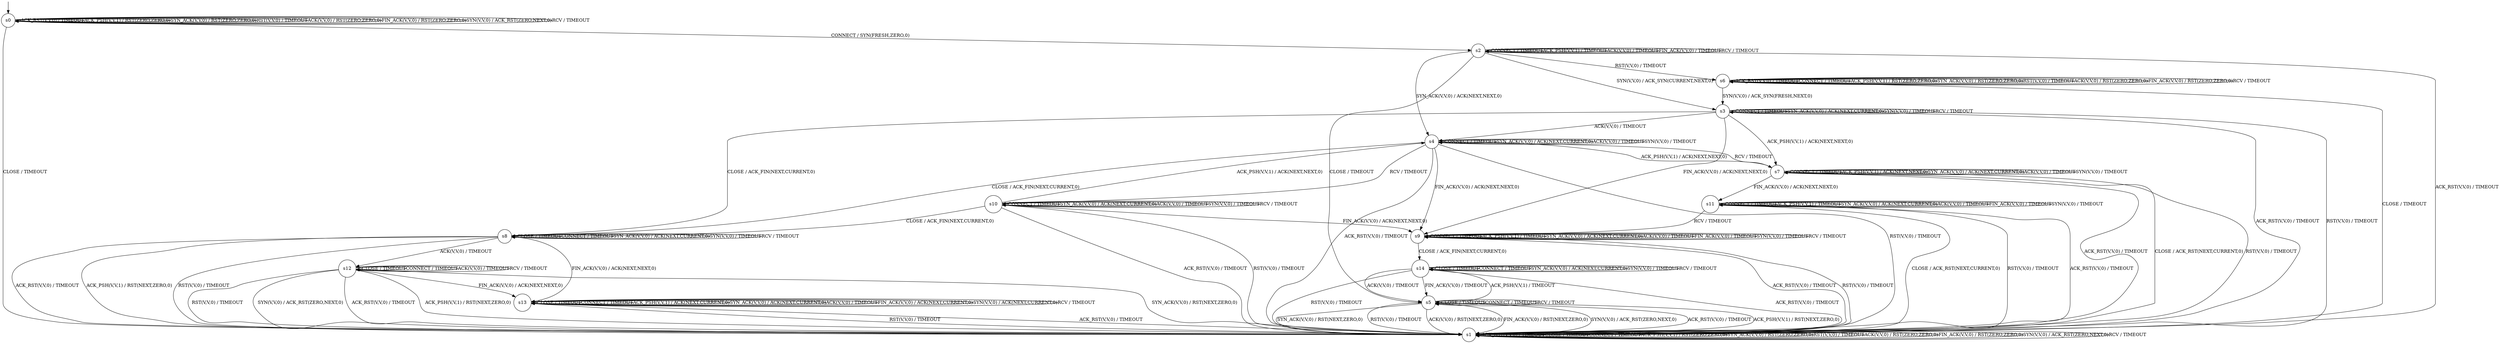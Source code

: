 digraph G {
label=""
s0 [shape="circle" label="s0"];
	s1 [shape="circle" label="s1"];
	s2 [shape="circle" label="s2"];
	s3 [shape="circle" label="s3"];
	s4 [shape="circle" label="s4"];
	s5 [shape="circle" label="s5"];
	s6 [shape="circle" label="s6"];
	s7 [shape="circle" label="s7"];
	s8 [shape="circle" label="s8"];
	s9 [shape="circle" label="s9"];
	s10 [shape="circle" label="s10"];
	s11 [shape="circle" label="s11"];
	s12 [shape="circle" label="s12"];
	s13 [shape="circle" label="s13"];
	s14 [shape="circle" label="s14"];
s0 [label="s0"];
s0 -> s0[label="ACK_RST(V,V,0) / TIMEOUT"]
s0 -> s1[label="CLOSE / TIMEOUT"]
s0 -> s2[label="CONNECT / SYN(FRESH,ZERO,0)"]
s0 -> s0[label="ACK_PSH(V,V,1) / RST(ZERO,ZERO,0)"]
s0 -> s0[label="SYN_ACK(V,V,0) / RST(ZERO,ZERO,0)"]
s0 -> s0[label="RST(V,V,0) / TIMEOUT"]
s0 -> s0[label="ACK(V,V,0) / RST(ZERO,ZERO,0)"]
s0 -> s0[label="FIN_ACK(V,V,0) / RST(ZERO,ZERO,0)"]
s0 -> s0[label="SYN(V,V,0) / ACK_RST(ZERO,NEXT,0)"]
s0 -> s0[label="RCV / TIMEOUT"]
s1 [label="s1"];
s1 -> s1[label="ACK_RST(V,V,0) / TIMEOUT"]
s1 -> s1[label="CLOSE / TIMEOUT"]
s1 -> s1[label="CONNECT / TIMEOUT"]
s1 -> s1[label="ACK_PSH(V,V,1) / RST(ZERO,ZERO,0)"]
s1 -> s1[label="SYN_ACK(V,V,0) / RST(ZERO,ZERO,0)"]
s1 -> s1[label="RST(V,V,0) / TIMEOUT"]
s1 -> s1[label="ACK(V,V,0) / RST(ZERO,ZERO,0)"]
s1 -> s1[label="FIN_ACK(V,V,0) / RST(ZERO,ZERO,0)"]
s1 -> s1[label="SYN(V,V,0) / ACK_RST(ZERO,NEXT,0)"]
s1 -> s1[label="RCV / TIMEOUT"]
s2 [label="s2"];
s2 -> s1[label="ACK_RST(V,V,0) / TIMEOUT"]
s2 -> s5[label="CLOSE / TIMEOUT"]
s2 -> s2[label="CONNECT / TIMEOUT"]
s2 -> s2[label="ACK_PSH(V,V,1) / TIMEOUT"]
s2 -> s4[label="SYN_ACK(V,V,0) / ACK(NEXT,NEXT,0)"]
s2 -> s6[label="RST(V,V,0) / TIMEOUT"]
s2 -> s2[label="ACK(V,V,0) / TIMEOUT"]
s2 -> s2[label="FIN_ACK(V,V,0) / TIMEOUT"]
s2 -> s3[label="SYN(V,V,0) / ACK_SYN(CURRENT,NEXT,0)"]
s2 -> s2[label="RCV / TIMEOUT"]
s3 [label="s3"];
s3 -> s1[label="ACK_RST(V,V,0) / TIMEOUT"]
s3 -> s8[label="CLOSE / ACK_FIN(NEXT,CURRENT,0)"]
s3 -> s3[label="CONNECT / TIMEOUT"]
s3 -> s7[label="ACK_PSH(V,V,1) / ACK(NEXT,NEXT,0)"]
s3 -> s3[label="SYN_ACK(V,V,0) / ACK(NEXT,CURRENT,0)"]
s3 -> s1[label="RST(V,V,0) / TIMEOUT"]
s3 -> s4[label="ACK(V,V,0) / TIMEOUT"]
s3 -> s9[label="FIN_ACK(V,V,0) / ACK(NEXT,NEXT,0)"]
s3 -> s3[label="SYN(V,V,0) / TIMEOUT"]
s3 -> s3[label="RCV / TIMEOUT"]
s4 [label="s4"];
s4 -> s1[label="ACK_RST(V,V,0) / TIMEOUT"]
s4 -> s8[label="CLOSE / ACK_FIN(NEXT,CURRENT,0)"]
s4 -> s4[label="CONNECT / TIMEOUT"]
s4 -> s7[label="ACK_PSH(V,V,1) / ACK(NEXT,NEXT,0)"]
s4 -> s4[label="SYN_ACK(V,V,0) / ACK(NEXT,CURRENT,0)"]
s4 -> s1[label="RST(V,V,0) / TIMEOUT"]
s4 -> s4[label="ACK(V,V,0) / TIMEOUT"]
s4 -> s9[label="FIN_ACK(V,V,0) / ACK(NEXT,NEXT,0)"]
s4 -> s4[label="SYN(V,V,0) / TIMEOUT"]
s4 -> s10[label="RCV / TIMEOUT"]
s5 [label="s5"];
s5 -> s1[label="ACK_RST(V,V,0) / TIMEOUT"]
s5 -> s5[label="CLOSE / TIMEOUT"]
s5 -> s5[label="CONNECT / TIMEOUT"]
s5 -> s1[label="ACK_PSH(V,V,1) / RST(NEXT,ZERO,0)"]
s5 -> s1[label="SYN_ACK(V,V,0) / RST(NEXT,ZERO,0)"]
s5 -> s1[label="RST(V,V,0) / TIMEOUT"]
s5 -> s1[label="ACK(V,V,0) / RST(NEXT,ZERO,0)"]
s5 -> s1[label="FIN_ACK(V,V,0) / RST(NEXT,ZERO,0)"]
s5 -> s1[label="SYN(V,V,0) / ACK_RST(ZERO,NEXT,0)"]
s5 -> s5[label="RCV / TIMEOUT"]
s6 [label="s6"];
s6 -> s6[label="ACK_RST(V,V,0) / TIMEOUT"]
s6 -> s1[label="CLOSE / TIMEOUT"]
s6 -> s6[label="CONNECT / TIMEOUT"]
s6 -> s6[label="ACK_PSH(V,V,1) / RST(ZERO,ZERO,0)"]
s6 -> s6[label="SYN_ACK(V,V,0) / RST(ZERO,ZERO,0)"]
s6 -> s6[label="RST(V,V,0) / TIMEOUT"]
s6 -> s6[label="ACK(V,V,0) / RST(ZERO,ZERO,0)"]
s6 -> s6[label="FIN_ACK(V,V,0) / RST(ZERO,ZERO,0)"]
s6 -> s3[label="SYN(V,V,0) / ACK_SYN(FRESH,NEXT,0)"]
s6 -> s6[label="RCV / TIMEOUT"]
s7 [label="s7"];
s7 -> s1[label="ACK_RST(V,V,0) / TIMEOUT"]
s7 -> s1[label="CLOSE / ACK_RST(NEXT,CURRENT,0)"]
s7 -> s7[label="CONNECT / TIMEOUT"]
s7 -> s7[label="ACK_PSH(V,V,1) / ACK(NEXT,NEXT,0)"]
s7 -> s7[label="SYN_ACK(V,V,0) / ACK(NEXT,CURRENT,0)"]
s7 -> s1[label="RST(V,V,0) / TIMEOUT"]
s7 -> s7[label="ACK(V,V,0) / TIMEOUT"]
s7 -> s11[label="FIN_ACK(V,V,0) / ACK(NEXT,NEXT,0)"]
s7 -> s7[label="SYN(V,V,0) / TIMEOUT"]
s7 -> s4[label="RCV / TIMEOUT"]
s8 [label="s8"];
s8 -> s1[label="ACK_RST(V,V,0) / TIMEOUT"]
s8 -> s8[label="CLOSE / TIMEOUT"]
s8 -> s8[label="CONNECT / TIMEOUT"]
s8 -> s1[label="ACK_PSH(V,V,1) / RST(NEXT,ZERO,0)"]
s8 -> s8[label="SYN_ACK(V,V,0) / ACK(NEXT,CURRENT,0)"]
s8 -> s1[label="RST(V,V,0) / TIMEOUT"]
s8 -> s12[label="ACK(V,V,0) / TIMEOUT"]
s8 -> s13[label="FIN_ACK(V,V,0) / ACK(NEXT,NEXT,0)"]
s8 -> s8[label="SYN(V,V,0) / TIMEOUT"]
s8 -> s8[label="RCV / TIMEOUT"]
s9 [label="s9"];
s9 -> s1[label="ACK_RST(V,V,0) / TIMEOUT"]
s9 -> s14[label="CLOSE / ACK_FIN(NEXT,CURRENT,0)"]
s9 -> s9[label="CONNECT / TIMEOUT"]
s9 -> s9[label="ACK_PSH(V,V,1) / TIMEOUT"]
s9 -> s9[label="SYN_ACK(V,V,0) / ACK(NEXT,CURRENT,0)"]
s9 -> s1[label="RST(V,V,0) / TIMEOUT"]
s9 -> s9[label="ACK(V,V,0) / TIMEOUT"]
s9 -> s9[label="FIN_ACK(V,V,0) / TIMEOUT"]
s9 -> s9[label="SYN(V,V,0) / TIMEOUT"]
s9 -> s9[label="RCV / TIMEOUT"]
s10 [label="s10"];
s10 -> s1[label="ACK_RST(V,V,0) / TIMEOUT"]
s10 -> s8[label="CLOSE / ACK_FIN(NEXT,CURRENT,0)"]
s10 -> s10[label="CONNECT / TIMEOUT"]
s10 -> s4[label="ACK_PSH(V,V,1) / ACK(NEXT,NEXT,0)"]
s10 -> s10[label="SYN_ACK(V,V,0) / ACK(NEXT,CURRENT,0)"]
s10 -> s1[label="RST(V,V,0) / TIMEOUT"]
s10 -> s10[label="ACK(V,V,0) / TIMEOUT"]
s10 -> s9[label="FIN_ACK(V,V,0) / ACK(NEXT,NEXT,0)"]
s10 -> s10[label="SYN(V,V,0) / TIMEOUT"]
s10 -> s10[label="RCV / TIMEOUT"]
s11 [label="s11"];
s11 -> s1[label="ACK_RST(V,V,0) / TIMEOUT"]
s11 -> s1[label="CLOSE / ACK_RST(NEXT,CURRENT,0)"]
s11 -> s11[label="CONNECT / TIMEOUT"]
s11 -> s11[label="ACK_PSH(V,V,1) / TIMEOUT"]
s11 -> s11[label="SYN_ACK(V,V,0) / ACK(NEXT,CURRENT,0)"]
s11 -> s1[label="RST(V,V,0) / TIMEOUT"]
s11 -> s11[label="ACK(V,V,0) / TIMEOUT"]
s11 -> s11[label="FIN_ACK(V,V,0) / TIMEOUT"]
s11 -> s11[label="SYN(V,V,0) / TIMEOUT"]
s11 -> s9[label="RCV / TIMEOUT"]
s12 [label="s12"];
s12 -> s1[label="ACK_RST(V,V,0) / TIMEOUT"]
s12 -> s12[label="CLOSE / TIMEOUT"]
s12 -> s12[label="CONNECT / TIMEOUT"]
s12 -> s1[label="ACK_PSH(V,V,1) / RST(NEXT,ZERO,0)"]
s12 -> s1[label="SYN_ACK(V,V,0) / RST(NEXT,ZERO,0)"]
s12 -> s1[label="RST(V,V,0) / TIMEOUT"]
s12 -> s12[label="ACK(V,V,0) / TIMEOUT"]
s12 -> s13[label="FIN_ACK(V,V,0) / ACK(NEXT,NEXT,0)"]
s12 -> s1[label="SYN(V,V,0) / ACK_RST(ZERO,NEXT,0)"]
s12 -> s12[label="RCV / TIMEOUT"]
s13 [label="s13"];
s13 -> s1[label="ACK_RST(V,V,0) / TIMEOUT"]
s13 -> s13[label="CLOSE / TIMEOUT"]
s13 -> s13[label="CONNECT / TIMEOUT"]
s13 -> s13[label="ACK_PSH(V,V,1) / ACK(NEXT,CURRENT,0)"]
s13 -> s13[label="SYN_ACK(V,V,0) / ACK(NEXT,CURRENT,0)"]
s13 -> s1[label="RST(V,V,0) / TIMEOUT"]
s13 -> s13[label="ACK(V,V,0) / TIMEOUT"]
s13 -> s13[label="FIN_ACK(V,V,0) / ACK(NEXT,CURRENT,0)"]
s13 -> s13[label="SYN(V,V,0) / ACK(NEXT,CURRENT,0)"]
s13 -> s13[label="RCV / TIMEOUT"]
s14 [label="s14"];
s14 -> s1[label="ACK_RST(V,V,0) / TIMEOUT"]
s14 -> s14[label="CLOSE / TIMEOUT"]
s14 -> s14[label="CONNECT / TIMEOUT"]
s14 -> s5[label="ACK_PSH(V,V,1) / TIMEOUT"]
s14 -> s14[label="SYN_ACK(V,V,0) / ACK(NEXT,CURRENT,0)"]
s14 -> s1[label="RST(V,V,0) / TIMEOUT"]
s14 -> s5[label="ACK(V,V,0) / TIMEOUT"]
s14 -> s5[label="FIN_ACK(V,V,0) / TIMEOUT"]
s14 -> s14[label="SYN(V,V,0) / TIMEOUT"]
s14 -> s14[label="RCV / TIMEOUT"]

__start0 [label="" shape="none" width="0" height="0"];
__start0 -> s0;
}
